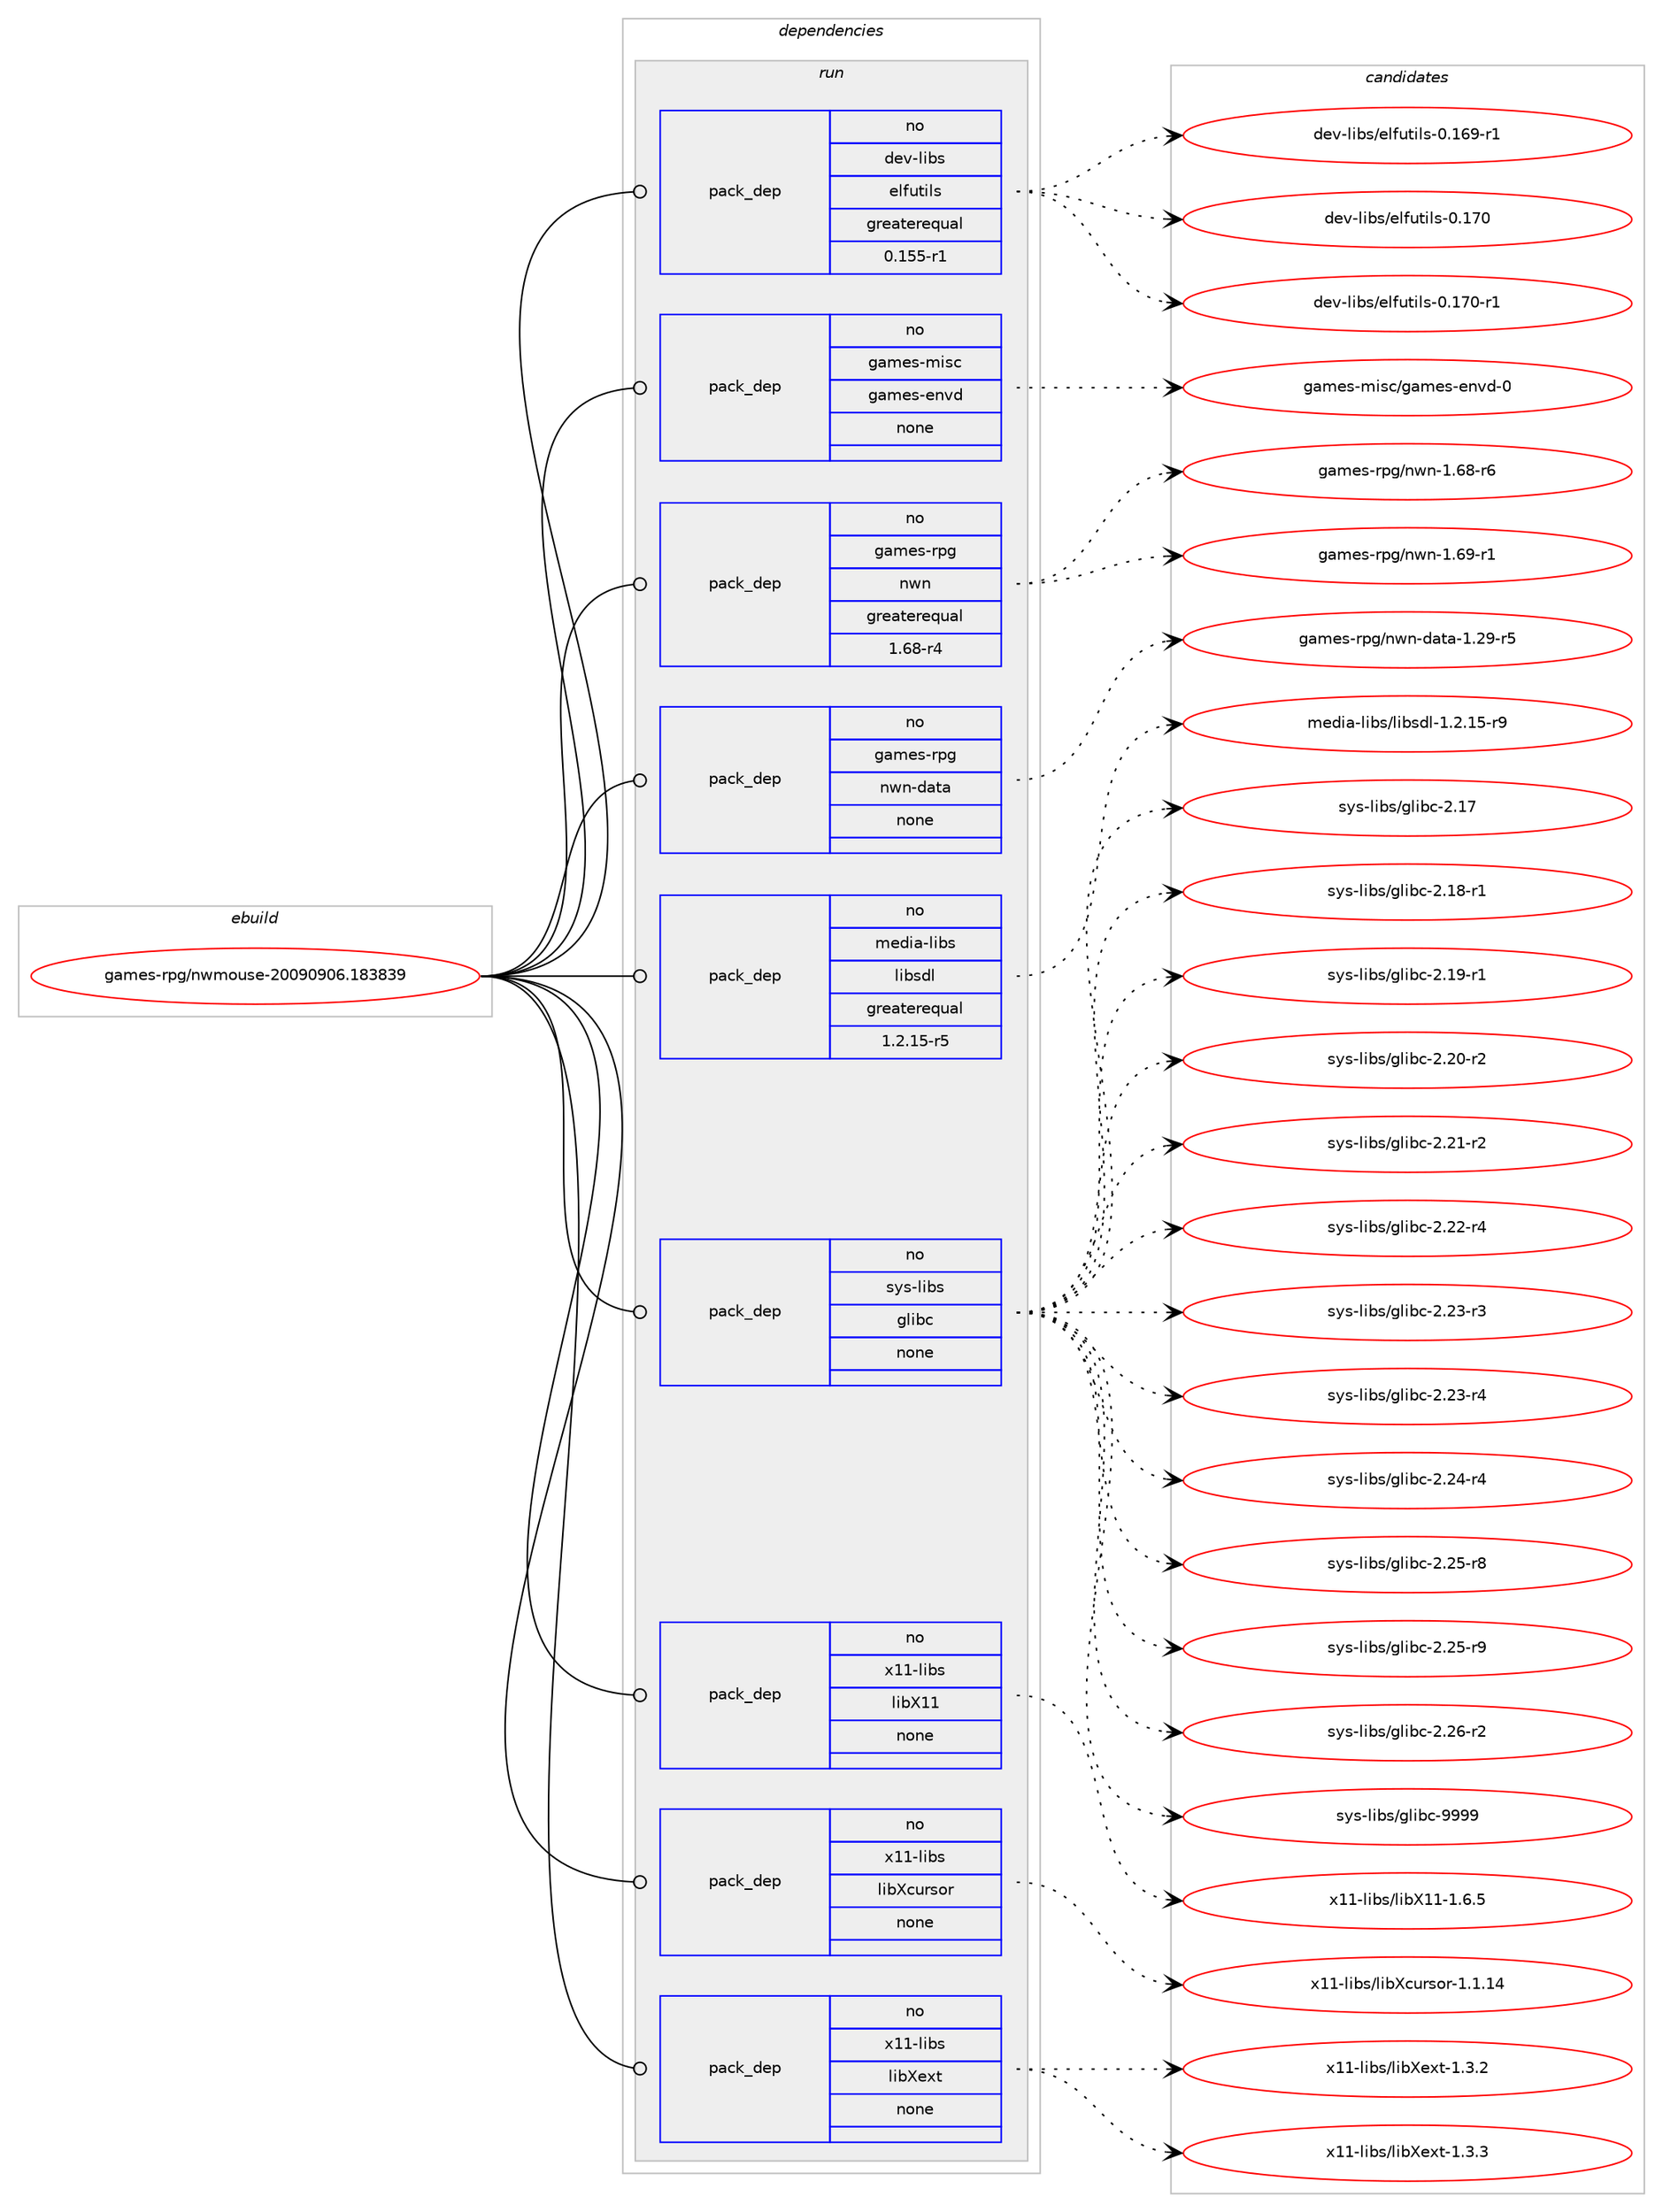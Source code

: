 digraph prolog {

# *************
# Graph options
# *************

newrank=true;
concentrate=true;
compound=true;
graph [rankdir=LR,fontname=Helvetica,fontsize=10,ranksep=1.5];#, ranksep=2.5, nodesep=0.2];
edge  [arrowhead=vee];
node  [fontname=Helvetica,fontsize=10];

# **********
# The ebuild
# **********

subgraph cluster_leftcol {
color=gray;
rank=same;
label=<<i>ebuild</i>>;
id [label="games-rpg/nwmouse-20090906.183839", color=red, width=4, href="../games-rpg/nwmouse-20090906.183839.svg"];
}

# ****************
# The dependencies
# ****************

subgraph cluster_midcol {
color=gray;
label=<<i>dependencies</i>>;
subgraph cluster_compile {
fillcolor="#eeeeee";
style=filled;
label=<<i>compile</i>>;
}
subgraph cluster_compileandrun {
fillcolor="#eeeeee";
style=filled;
label=<<i>compile and run</i>>;
}
subgraph cluster_run {
fillcolor="#eeeeee";
style=filled;
label=<<i>run</i>>;
subgraph pack217107 {
dependency302829 [label=<<TABLE BORDER="0" CELLBORDER="1" CELLSPACING="0" CELLPADDING="4" WIDTH="220"><TR><TD ROWSPAN="6" CELLPADDING="30">pack_dep</TD></TR><TR><TD WIDTH="110">no</TD></TR><TR><TD>dev-libs</TD></TR><TR><TD>elfutils</TD></TR><TR><TD>greaterequal</TD></TR><TR><TD>0.155-r1</TD></TR></TABLE>>, shape=none, color=blue];
}
id:e -> dependency302829:w [weight=20,style="solid",arrowhead="odot"];
subgraph pack217108 {
dependency302830 [label=<<TABLE BORDER="0" CELLBORDER="1" CELLSPACING="0" CELLPADDING="4" WIDTH="220"><TR><TD ROWSPAN="6" CELLPADDING="30">pack_dep</TD></TR><TR><TD WIDTH="110">no</TD></TR><TR><TD>games-misc</TD></TR><TR><TD>games-envd</TD></TR><TR><TD>none</TD></TR><TR><TD></TD></TR></TABLE>>, shape=none, color=blue];
}
id:e -> dependency302830:w [weight=20,style="solid",arrowhead="odot"];
subgraph pack217109 {
dependency302831 [label=<<TABLE BORDER="0" CELLBORDER="1" CELLSPACING="0" CELLPADDING="4" WIDTH="220"><TR><TD ROWSPAN="6" CELLPADDING="30">pack_dep</TD></TR><TR><TD WIDTH="110">no</TD></TR><TR><TD>games-rpg</TD></TR><TR><TD>nwn</TD></TR><TR><TD>greaterequal</TD></TR><TR><TD>1.68-r4</TD></TR></TABLE>>, shape=none, color=blue];
}
id:e -> dependency302831:w [weight=20,style="solid",arrowhead="odot"];
subgraph pack217110 {
dependency302832 [label=<<TABLE BORDER="0" CELLBORDER="1" CELLSPACING="0" CELLPADDING="4" WIDTH="220"><TR><TD ROWSPAN="6" CELLPADDING="30">pack_dep</TD></TR><TR><TD WIDTH="110">no</TD></TR><TR><TD>games-rpg</TD></TR><TR><TD>nwn-data</TD></TR><TR><TD>none</TD></TR><TR><TD></TD></TR></TABLE>>, shape=none, color=blue];
}
id:e -> dependency302832:w [weight=20,style="solid",arrowhead="odot"];
subgraph pack217111 {
dependency302833 [label=<<TABLE BORDER="0" CELLBORDER="1" CELLSPACING="0" CELLPADDING="4" WIDTH="220"><TR><TD ROWSPAN="6" CELLPADDING="30">pack_dep</TD></TR><TR><TD WIDTH="110">no</TD></TR><TR><TD>media-libs</TD></TR><TR><TD>libsdl</TD></TR><TR><TD>greaterequal</TD></TR><TR><TD>1.2.15-r5</TD></TR></TABLE>>, shape=none, color=blue];
}
id:e -> dependency302833:w [weight=20,style="solid",arrowhead="odot"];
subgraph pack217112 {
dependency302834 [label=<<TABLE BORDER="0" CELLBORDER="1" CELLSPACING="0" CELLPADDING="4" WIDTH="220"><TR><TD ROWSPAN="6" CELLPADDING="30">pack_dep</TD></TR><TR><TD WIDTH="110">no</TD></TR><TR><TD>sys-libs</TD></TR><TR><TD>glibc</TD></TR><TR><TD>none</TD></TR><TR><TD></TD></TR></TABLE>>, shape=none, color=blue];
}
id:e -> dependency302834:w [weight=20,style="solid",arrowhead="odot"];
subgraph pack217113 {
dependency302835 [label=<<TABLE BORDER="0" CELLBORDER="1" CELLSPACING="0" CELLPADDING="4" WIDTH="220"><TR><TD ROWSPAN="6" CELLPADDING="30">pack_dep</TD></TR><TR><TD WIDTH="110">no</TD></TR><TR><TD>x11-libs</TD></TR><TR><TD>libX11</TD></TR><TR><TD>none</TD></TR><TR><TD></TD></TR></TABLE>>, shape=none, color=blue];
}
id:e -> dependency302835:w [weight=20,style="solid",arrowhead="odot"];
subgraph pack217114 {
dependency302836 [label=<<TABLE BORDER="0" CELLBORDER="1" CELLSPACING="0" CELLPADDING="4" WIDTH="220"><TR><TD ROWSPAN="6" CELLPADDING="30">pack_dep</TD></TR><TR><TD WIDTH="110">no</TD></TR><TR><TD>x11-libs</TD></TR><TR><TD>libXcursor</TD></TR><TR><TD>none</TD></TR><TR><TD></TD></TR></TABLE>>, shape=none, color=blue];
}
id:e -> dependency302836:w [weight=20,style="solid",arrowhead="odot"];
subgraph pack217115 {
dependency302837 [label=<<TABLE BORDER="0" CELLBORDER="1" CELLSPACING="0" CELLPADDING="4" WIDTH="220"><TR><TD ROWSPAN="6" CELLPADDING="30">pack_dep</TD></TR><TR><TD WIDTH="110">no</TD></TR><TR><TD>x11-libs</TD></TR><TR><TD>libXext</TD></TR><TR><TD>none</TD></TR><TR><TD></TD></TR></TABLE>>, shape=none, color=blue];
}
id:e -> dependency302837:w [weight=20,style="solid",arrowhead="odot"];
}
}

# **************
# The candidates
# **************

subgraph cluster_choices {
rank=same;
color=gray;
label=<<i>candidates</i>>;

subgraph choice217107 {
color=black;
nodesep=1;
choice1001011184510810598115471011081021171161051081154548464954574511449 [label="dev-libs/elfutils-0.169-r1", color=red, width=4,href="../dev-libs/elfutils-0.169-r1.svg"];
choice100101118451081059811547101108102117116105108115454846495548 [label="dev-libs/elfutils-0.170", color=red, width=4,href="../dev-libs/elfutils-0.170.svg"];
choice1001011184510810598115471011081021171161051081154548464955484511449 [label="dev-libs/elfutils-0.170-r1", color=red, width=4,href="../dev-libs/elfutils-0.170-r1.svg"];
dependency302829:e -> choice1001011184510810598115471011081021171161051081154548464954574511449:w [style=dotted,weight="100"];
dependency302829:e -> choice100101118451081059811547101108102117116105108115454846495548:w [style=dotted,weight="100"];
dependency302829:e -> choice1001011184510810598115471011081021171161051081154548464955484511449:w [style=dotted,weight="100"];
}
subgraph choice217108 {
color=black;
nodesep=1;
choice1039710910111545109105115994710397109101115451011101181004548 [label="games-misc/games-envd-0", color=red, width=4,href="../games-misc/games-envd-0.svg"];
dependency302830:e -> choice1039710910111545109105115994710397109101115451011101181004548:w [style=dotted,weight="100"];
}
subgraph choice217109 {
color=black;
nodesep=1;
choice10397109101115451141121034711011911045494654564511454 [label="games-rpg/nwn-1.68-r6", color=red, width=4,href="../games-rpg/nwn-1.68-r6.svg"];
choice10397109101115451141121034711011911045494654574511449 [label="games-rpg/nwn-1.69-r1", color=red, width=4,href="../games-rpg/nwn-1.69-r1.svg"];
dependency302831:e -> choice10397109101115451141121034711011911045494654564511454:w [style=dotted,weight="100"];
dependency302831:e -> choice10397109101115451141121034711011911045494654574511449:w [style=dotted,weight="100"];
}
subgraph choice217110 {
color=black;
nodesep=1;
choice10397109101115451141121034711011911045100971169745494650574511453 [label="games-rpg/nwn-data-1.29-r5", color=red, width=4,href="../games-rpg/nwn-data-1.29-r5.svg"];
dependency302832:e -> choice10397109101115451141121034711011911045100971169745494650574511453:w [style=dotted,weight="100"];
}
subgraph choice217111 {
color=black;
nodesep=1;
choice1091011001059745108105981154710810598115100108454946504649534511457 [label="media-libs/libsdl-1.2.15-r9", color=red, width=4,href="../media-libs/libsdl-1.2.15-r9.svg"];
dependency302833:e -> choice1091011001059745108105981154710810598115100108454946504649534511457:w [style=dotted,weight="100"];
}
subgraph choice217112 {
color=black;
nodesep=1;
choice11512111545108105981154710310810598994550464955 [label="sys-libs/glibc-2.17", color=red, width=4,href="../sys-libs/glibc-2.17.svg"];
choice115121115451081059811547103108105989945504649564511449 [label="sys-libs/glibc-2.18-r1", color=red, width=4,href="../sys-libs/glibc-2.18-r1.svg"];
choice115121115451081059811547103108105989945504649574511449 [label="sys-libs/glibc-2.19-r1", color=red, width=4,href="../sys-libs/glibc-2.19-r1.svg"];
choice115121115451081059811547103108105989945504650484511450 [label="sys-libs/glibc-2.20-r2", color=red, width=4,href="../sys-libs/glibc-2.20-r2.svg"];
choice115121115451081059811547103108105989945504650494511450 [label="sys-libs/glibc-2.21-r2", color=red, width=4,href="../sys-libs/glibc-2.21-r2.svg"];
choice115121115451081059811547103108105989945504650504511452 [label="sys-libs/glibc-2.22-r4", color=red, width=4,href="../sys-libs/glibc-2.22-r4.svg"];
choice115121115451081059811547103108105989945504650514511451 [label="sys-libs/glibc-2.23-r3", color=red, width=4,href="../sys-libs/glibc-2.23-r3.svg"];
choice115121115451081059811547103108105989945504650514511452 [label="sys-libs/glibc-2.23-r4", color=red, width=4,href="../sys-libs/glibc-2.23-r4.svg"];
choice115121115451081059811547103108105989945504650524511452 [label="sys-libs/glibc-2.24-r4", color=red, width=4,href="../sys-libs/glibc-2.24-r4.svg"];
choice115121115451081059811547103108105989945504650534511456 [label="sys-libs/glibc-2.25-r8", color=red, width=4,href="../sys-libs/glibc-2.25-r8.svg"];
choice115121115451081059811547103108105989945504650534511457 [label="sys-libs/glibc-2.25-r9", color=red, width=4,href="../sys-libs/glibc-2.25-r9.svg"];
choice115121115451081059811547103108105989945504650544511450 [label="sys-libs/glibc-2.26-r2", color=red, width=4,href="../sys-libs/glibc-2.26-r2.svg"];
choice11512111545108105981154710310810598994557575757 [label="sys-libs/glibc-9999", color=red, width=4,href="../sys-libs/glibc-9999.svg"];
dependency302834:e -> choice11512111545108105981154710310810598994550464955:w [style=dotted,weight="100"];
dependency302834:e -> choice115121115451081059811547103108105989945504649564511449:w [style=dotted,weight="100"];
dependency302834:e -> choice115121115451081059811547103108105989945504649574511449:w [style=dotted,weight="100"];
dependency302834:e -> choice115121115451081059811547103108105989945504650484511450:w [style=dotted,weight="100"];
dependency302834:e -> choice115121115451081059811547103108105989945504650494511450:w [style=dotted,weight="100"];
dependency302834:e -> choice115121115451081059811547103108105989945504650504511452:w [style=dotted,weight="100"];
dependency302834:e -> choice115121115451081059811547103108105989945504650514511451:w [style=dotted,weight="100"];
dependency302834:e -> choice115121115451081059811547103108105989945504650514511452:w [style=dotted,weight="100"];
dependency302834:e -> choice115121115451081059811547103108105989945504650524511452:w [style=dotted,weight="100"];
dependency302834:e -> choice115121115451081059811547103108105989945504650534511456:w [style=dotted,weight="100"];
dependency302834:e -> choice115121115451081059811547103108105989945504650534511457:w [style=dotted,weight="100"];
dependency302834:e -> choice115121115451081059811547103108105989945504650544511450:w [style=dotted,weight="100"];
dependency302834:e -> choice11512111545108105981154710310810598994557575757:w [style=dotted,weight="100"];
}
subgraph choice217113 {
color=black;
nodesep=1;
choice120494945108105981154710810598884949454946544653 [label="x11-libs/libX11-1.6.5", color=red, width=4,href="../x11-libs/libX11-1.6.5.svg"];
dependency302835:e -> choice120494945108105981154710810598884949454946544653:w [style=dotted,weight="100"];
}
subgraph choice217114 {
color=black;
nodesep=1;
choice120494945108105981154710810598889911711411511111445494649464952 [label="x11-libs/libXcursor-1.1.14", color=red, width=4,href="../x11-libs/libXcursor-1.1.14.svg"];
dependency302836:e -> choice120494945108105981154710810598889911711411511111445494649464952:w [style=dotted,weight="100"];
}
subgraph choice217115 {
color=black;
nodesep=1;
choice12049494510810598115471081059888101120116454946514650 [label="x11-libs/libXext-1.3.2", color=red, width=4,href="../x11-libs/libXext-1.3.2.svg"];
choice12049494510810598115471081059888101120116454946514651 [label="x11-libs/libXext-1.3.3", color=red, width=4,href="../x11-libs/libXext-1.3.3.svg"];
dependency302837:e -> choice12049494510810598115471081059888101120116454946514650:w [style=dotted,weight="100"];
dependency302837:e -> choice12049494510810598115471081059888101120116454946514651:w [style=dotted,weight="100"];
}
}

}
